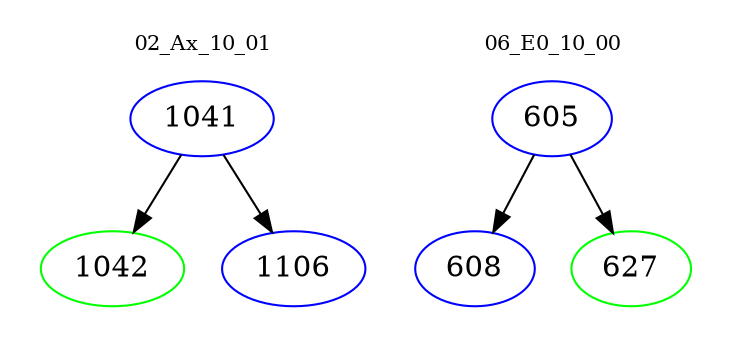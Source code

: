 digraph{
subgraph cluster_0 {
color = white
label = "02_Ax_10_01";
fontsize=10;
T0_1041 [label="1041", color="blue"]
T0_1041 -> T0_1042 [color="black"]
T0_1042 [label="1042", color="green"]
T0_1041 -> T0_1106 [color="black"]
T0_1106 [label="1106", color="blue"]
}
subgraph cluster_1 {
color = white
label = "06_E0_10_00";
fontsize=10;
T1_605 [label="605", color="blue"]
T1_605 -> T1_608 [color="black"]
T1_608 [label="608", color="blue"]
T1_605 -> T1_627 [color="black"]
T1_627 [label="627", color="green"]
}
}
